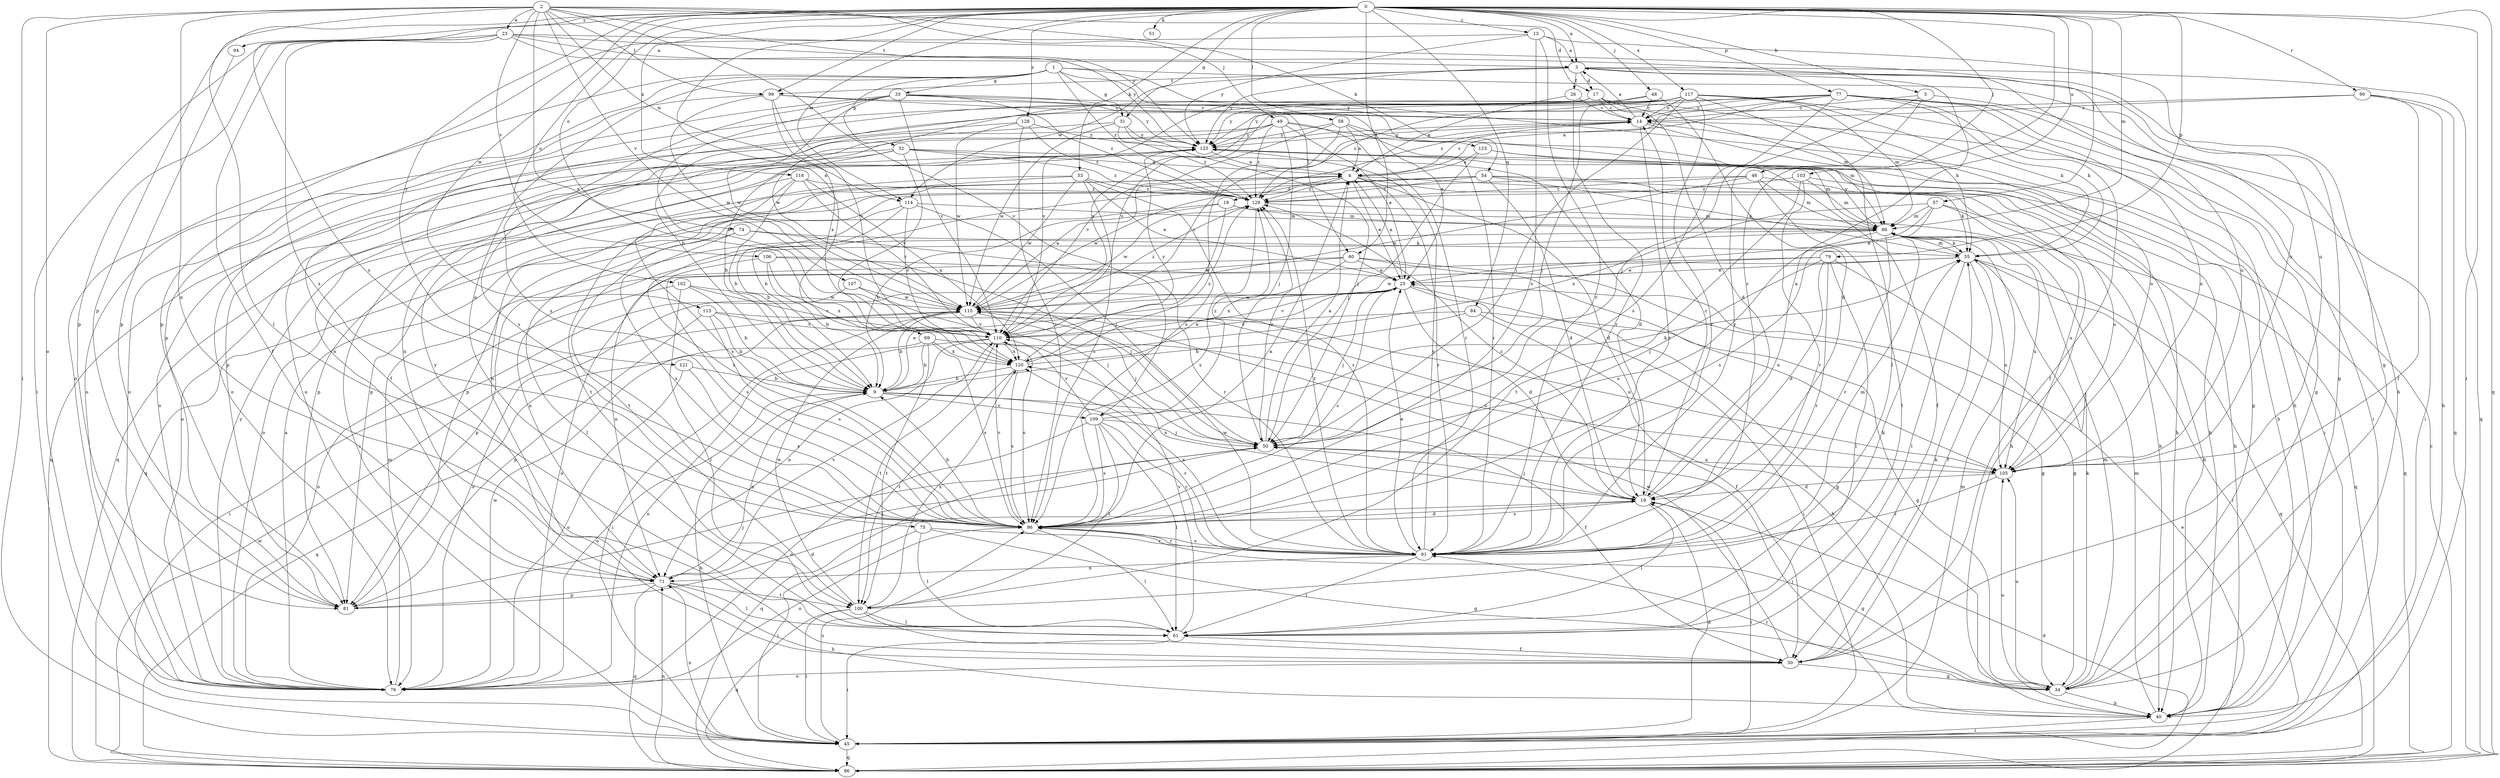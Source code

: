 strict digraph  {
0;
1;
2;
3;
4;
5;
9;
13;
14;
17;
18;
19;
23;
25;
26;
30;
31;
32;
33;
34;
40;
45;
46;
48;
49;
50;
51;
53;
54;
55;
57;
58;
60;
61;
66;
69;
71;
74;
75;
76;
77;
79;
81;
84;
86;
90;
91;
94;
96;
99;
100;
102;
103;
105;
106;
107;
109;
110;
113;
114;
115;
116;
117;
120;
121;
123;
125;
128;
129;
0 -> 3  [label=a];
0 -> 5  [label=b];
0 -> 13  [label=c];
0 -> 31  [label=g];
0 -> 45  [label=i];
0 -> 46  [label=j];
0 -> 48  [label=j];
0 -> 51  [label=k];
0 -> 53  [label=k];
0 -> 57  [label=l];
0 -> 58  [label=l];
0 -> 60  [label=l];
0 -> 66  [label=m];
0 -> 69  [label=n];
0 -> 74  [label=o];
0 -> 77  [label=p];
0 -> 79  [label=p];
0 -> 81  [label=p];
0 -> 84  [label=q];
0 -> 86  [label=q];
0 -> 90  [label=r];
0 -> 91  [label=r];
0 -> 94  [label=s];
0 -> 96  [label=s];
0 -> 99  [label=t];
0 -> 102  [label=u];
0 -> 103  [label=u];
0 -> 113  [label=w];
0 -> 114  [label=w];
0 -> 116  [label=x];
0 -> 117  [label=x];
0 -> 121  [label=y];
0 -> 128  [label=z];
1 -> 31  [label=g];
1 -> 32  [label=g];
1 -> 33  [label=g];
1 -> 40  [label=h];
1 -> 60  [label=l];
1 -> 75  [label=o];
1 -> 76  [label=o];
1 -> 81  [label=p];
1 -> 123  [label=y];
1 -> 129  [label=z];
2 -> 17  [label=d];
2 -> 23  [label=e];
2 -> 45  [label=i];
2 -> 49  [label=j];
2 -> 54  [label=k];
2 -> 61  [label=l];
2 -> 71  [label=n];
2 -> 76  [label=o];
2 -> 99  [label=t];
2 -> 106  [label=v];
2 -> 107  [label=v];
2 -> 109  [label=v];
2 -> 114  [label=w];
2 -> 120  [label=x];
2 -> 125  [label=y];
3 -> 17  [label=d];
3 -> 26  [label=f];
3 -> 34  [label=g];
3 -> 86  [label=q];
3 -> 99  [label=t];
3 -> 105  [label=u];
3 -> 114  [label=w];
3 -> 125  [label=y];
4 -> 14  [label=c];
4 -> 18  [label=d];
4 -> 19  [label=d];
4 -> 25  [label=e];
4 -> 40  [label=h];
4 -> 55  [label=k];
4 -> 71  [label=n];
4 -> 76  [label=o];
4 -> 91  [label=r];
4 -> 129  [label=z];
5 -> 14  [label=c];
5 -> 45  [label=i];
5 -> 50  [label=j];
5 -> 91  [label=r];
9 -> 25  [label=e];
9 -> 30  [label=f];
9 -> 71  [label=n];
9 -> 76  [label=o];
9 -> 91  [label=r];
9 -> 109  [label=v];
13 -> 3  [label=a];
13 -> 81  [label=p];
13 -> 91  [label=r];
13 -> 96  [label=s];
13 -> 105  [label=u];
13 -> 125  [label=y];
14 -> 3  [label=a];
14 -> 40  [label=h];
14 -> 45  [label=i];
14 -> 71  [label=n];
14 -> 91  [label=r];
14 -> 125  [label=y];
17 -> 14  [label=c];
17 -> 19  [label=d];
17 -> 30  [label=f];
17 -> 55  [label=k];
17 -> 66  [label=m];
17 -> 115  [label=w];
17 -> 125  [label=y];
18 -> 9  [label=b];
18 -> 66  [label=m];
18 -> 86  [label=q];
18 -> 100  [label=t];
18 -> 110  [label=v];
19 -> 3  [label=a];
19 -> 14  [label=c];
19 -> 45  [label=i];
19 -> 50  [label=j];
19 -> 61  [label=l];
19 -> 96  [label=s];
19 -> 120  [label=x];
19 -> 129  [label=z];
23 -> 3  [label=a];
23 -> 30  [label=f];
23 -> 34  [label=g];
23 -> 45  [label=i];
23 -> 81  [label=p];
23 -> 96  [label=s];
23 -> 105  [label=u];
23 -> 125  [label=y];
25 -> 4  [label=a];
25 -> 19  [label=d];
25 -> 34  [label=g];
25 -> 45  [label=i];
25 -> 50  [label=j];
25 -> 76  [label=o];
25 -> 96  [label=s];
25 -> 110  [label=v];
25 -> 115  [label=w];
26 -> 4  [label=a];
26 -> 14  [label=c];
26 -> 91  [label=r];
30 -> 34  [label=g];
30 -> 55  [label=k];
30 -> 76  [label=o];
30 -> 115  [label=w];
31 -> 50  [label=j];
31 -> 71  [label=n];
31 -> 115  [label=w];
31 -> 125  [label=y];
31 -> 129  [label=z];
32 -> 4  [label=a];
32 -> 9  [label=b];
32 -> 19  [label=d];
32 -> 76  [label=o];
32 -> 86  [label=q];
32 -> 110  [label=v];
32 -> 129  [label=z];
33 -> 14  [label=c];
33 -> 76  [label=o];
33 -> 96  [label=s];
33 -> 105  [label=u];
33 -> 110  [label=v];
33 -> 115  [label=w];
33 -> 120  [label=x];
33 -> 125  [label=y];
33 -> 129  [label=z];
34 -> 40  [label=h];
34 -> 55  [label=k];
34 -> 66  [label=m];
34 -> 91  [label=r];
34 -> 105  [label=u];
40 -> 45  [label=i];
40 -> 50  [label=j];
40 -> 66  [label=m];
40 -> 105  [label=u];
45 -> 9  [label=b];
45 -> 19  [label=d];
45 -> 66  [label=m];
45 -> 71  [label=n];
45 -> 86  [label=q];
45 -> 96  [label=s];
46 -> 40  [label=h];
46 -> 61  [label=l];
46 -> 66  [label=m];
46 -> 81  [label=p];
46 -> 115  [label=w];
46 -> 129  [label=z];
48 -> 14  [label=c];
48 -> 19  [label=d];
48 -> 50  [label=j];
48 -> 110  [label=v];
49 -> 25  [label=e];
49 -> 34  [label=g];
49 -> 50  [label=j];
49 -> 81  [label=p];
49 -> 91  [label=r];
49 -> 96  [label=s];
49 -> 125  [label=y];
49 -> 129  [label=z];
50 -> 4  [label=a];
50 -> 86  [label=q];
50 -> 105  [label=u];
50 -> 129  [label=z];
53 -> 25  [label=e];
53 -> 81  [label=p];
53 -> 91  [label=r];
53 -> 96  [label=s];
53 -> 100  [label=t];
53 -> 115  [label=w];
53 -> 129  [label=z];
54 -> 9  [label=b];
54 -> 19  [label=d];
54 -> 40  [label=h];
54 -> 55  [label=k];
54 -> 86  [label=q];
54 -> 105  [label=u];
54 -> 115  [label=w];
54 -> 129  [label=z];
55 -> 25  [label=e];
55 -> 30  [label=f];
55 -> 45  [label=i];
55 -> 61  [label=l];
55 -> 66  [label=m];
55 -> 86  [label=q];
55 -> 105  [label=u];
55 -> 115  [label=w];
57 -> 25  [label=e];
57 -> 40  [label=h];
57 -> 66  [label=m];
57 -> 96  [label=s];
57 -> 105  [label=u];
57 -> 120  [label=x];
58 -> 4  [label=a];
58 -> 66  [label=m];
58 -> 91  [label=r];
58 -> 96  [label=s];
58 -> 110  [label=v];
58 -> 125  [label=y];
60 -> 25  [label=e];
60 -> 34  [label=g];
60 -> 71  [label=n];
60 -> 81  [label=p];
60 -> 105  [label=u];
60 -> 120  [label=x];
61 -> 30  [label=f];
61 -> 45  [label=i];
61 -> 110  [label=v];
66 -> 55  [label=k];
66 -> 71  [label=n];
66 -> 91  [label=r];
66 -> 96  [label=s];
66 -> 105  [label=u];
66 -> 125  [label=y];
69 -> 9  [label=b];
69 -> 86  [label=q];
69 -> 96  [label=s];
69 -> 100  [label=t];
69 -> 105  [label=u];
69 -> 120  [label=x];
71 -> 40  [label=h];
71 -> 50  [label=j];
71 -> 61  [label=l];
71 -> 81  [label=p];
71 -> 86  [label=q];
71 -> 100  [label=t];
71 -> 110  [label=v];
71 -> 125  [label=y];
74 -> 55  [label=k];
74 -> 61  [label=l];
74 -> 91  [label=r];
74 -> 96  [label=s];
75 -> 34  [label=g];
75 -> 45  [label=i];
75 -> 61  [label=l];
75 -> 91  [label=r];
76 -> 4  [label=a];
76 -> 66  [label=m];
76 -> 115  [label=w];
76 -> 125  [label=y];
77 -> 4  [label=a];
77 -> 14  [label=c];
77 -> 30  [label=f];
77 -> 34  [label=g];
77 -> 45  [label=i];
77 -> 55  [label=k];
77 -> 76  [label=o];
77 -> 96  [label=s];
77 -> 105  [label=u];
77 -> 125  [label=y];
77 -> 129  [label=z];
79 -> 19  [label=d];
79 -> 25  [label=e];
79 -> 34  [label=g];
79 -> 50  [label=j];
79 -> 61  [label=l];
79 -> 76  [label=o];
79 -> 91  [label=r];
81 -> 19  [label=d];
81 -> 50  [label=j];
84 -> 9  [label=b];
84 -> 30  [label=f];
84 -> 34  [label=g];
84 -> 110  [label=v];
86 -> 14  [label=c];
86 -> 19  [label=d];
86 -> 25  [label=e];
86 -> 71  [label=n];
86 -> 115  [label=w];
90 -> 14  [label=c];
90 -> 30  [label=f];
90 -> 40  [label=h];
90 -> 86  [label=q];
90 -> 110  [label=v];
91 -> 25  [label=e];
91 -> 61  [label=l];
91 -> 66  [label=m];
91 -> 71  [label=n];
91 -> 96  [label=s];
91 -> 115  [label=w];
91 -> 120  [label=x];
91 -> 125  [label=y];
91 -> 129  [label=z];
94 -> 81  [label=p];
96 -> 4  [label=a];
96 -> 9  [label=b];
96 -> 19  [label=d];
96 -> 34  [label=g];
96 -> 61  [label=l];
96 -> 76  [label=o];
96 -> 91  [label=r];
96 -> 110  [label=v];
99 -> 14  [label=c];
99 -> 25  [label=e];
99 -> 76  [label=o];
99 -> 110  [label=v];
99 -> 115  [label=w];
99 -> 120  [label=x];
100 -> 30  [label=f];
100 -> 45  [label=i];
100 -> 55  [label=k];
100 -> 61  [label=l];
100 -> 86  [label=q];
100 -> 115  [label=w];
100 -> 120  [label=x];
102 -> 9  [label=b];
102 -> 61  [label=l];
102 -> 76  [label=o];
102 -> 110  [label=v];
102 -> 115  [label=w];
103 -> 66  [label=m];
103 -> 86  [label=q];
103 -> 91  [label=r];
103 -> 100  [label=t];
103 -> 129  [label=z];
105 -> 19  [label=d];
105 -> 91  [label=r];
106 -> 9  [label=b];
106 -> 25  [label=e];
106 -> 50  [label=j];
106 -> 96  [label=s];
106 -> 120  [label=x];
107 -> 45  [label=i];
107 -> 50  [label=j];
107 -> 115  [label=w];
109 -> 50  [label=j];
109 -> 55  [label=k];
109 -> 61  [label=l];
109 -> 76  [label=o];
109 -> 91  [label=r];
109 -> 96  [label=s];
109 -> 100  [label=t];
109 -> 110  [label=v];
109 -> 129  [label=z];
110 -> 14  [label=c];
110 -> 71  [label=n];
110 -> 76  [label=o];
110 -> 96  [label=s];
110 -> 100  [label=t];
110 -> 120  [label=x];
113 -> 9  [label=b];
113 -> 40  [label=h];
113 -> 81  [label=p];
113 -> 96  [label=s];
113 -> 110  [label=v];
114 -> 9  [label=b];
114 -> 50  [label=j];
114 -> 66  [label=m];
114 -> 96  [label=s];
114 -> 110  [label=v];
115 -> 4  [label=a];
115 -> 9  [label=b];
115 -> 45  [label=i];
115 -> 50  [label=j];
115 -> 105  [label=u];
115 -> 110  [label=v];
115 -> 129  [label=z];
116 -> 9  [label=b];
116 -> 81  [label=p];
116 -> 96  [label=s];
116 -> 110  [label=v];
116 -> 120  [label=x];
116 -> 129  [label=z];
117 -> 9  [label=b];
117 -> 14  [label=c];
117 -> 40  [label=h];
117 -> 50  [label=j];
117 -> 55  [label=k];
117 -> 61  [label=l];
117 -> 66  [label=m];
117 -> 76  [label=o];
117 -> 91  [label=r];
117 -> 110  [label=v];
117 -> 129  [label=z];
120 -> 9  [label=b];
120 -> 25  [label=e];
120 -> 96  [label=s];
120 -> 100  [label=t];
120 -> 125  [label=y];
120 -> 129  [label=z];
121 -> 9  [label=b];
121 -> 76  [label=o];
121 -> 96  [label=s];
123 -> 4  [label=a];
123 -> 30  [label=f];
123 -> 40  [label=h];
123 -> 50  [label=j];
125 -> 4  [label=a];
125 -> 40  [label=h];
125 -> 45  [label=i];
125 -> 66  [label=m];
125 -> 86  [label=q];
128 -> 76  [label=o];
128 -> 96  [label=s];
128 -> 115  [label=w];
128 -> 125  [label=y];
128 -> 129  [label=z];
129 -> 66  [label=m];
129 -> 96  [label=s];
129 -> 115  [label=w];
}
